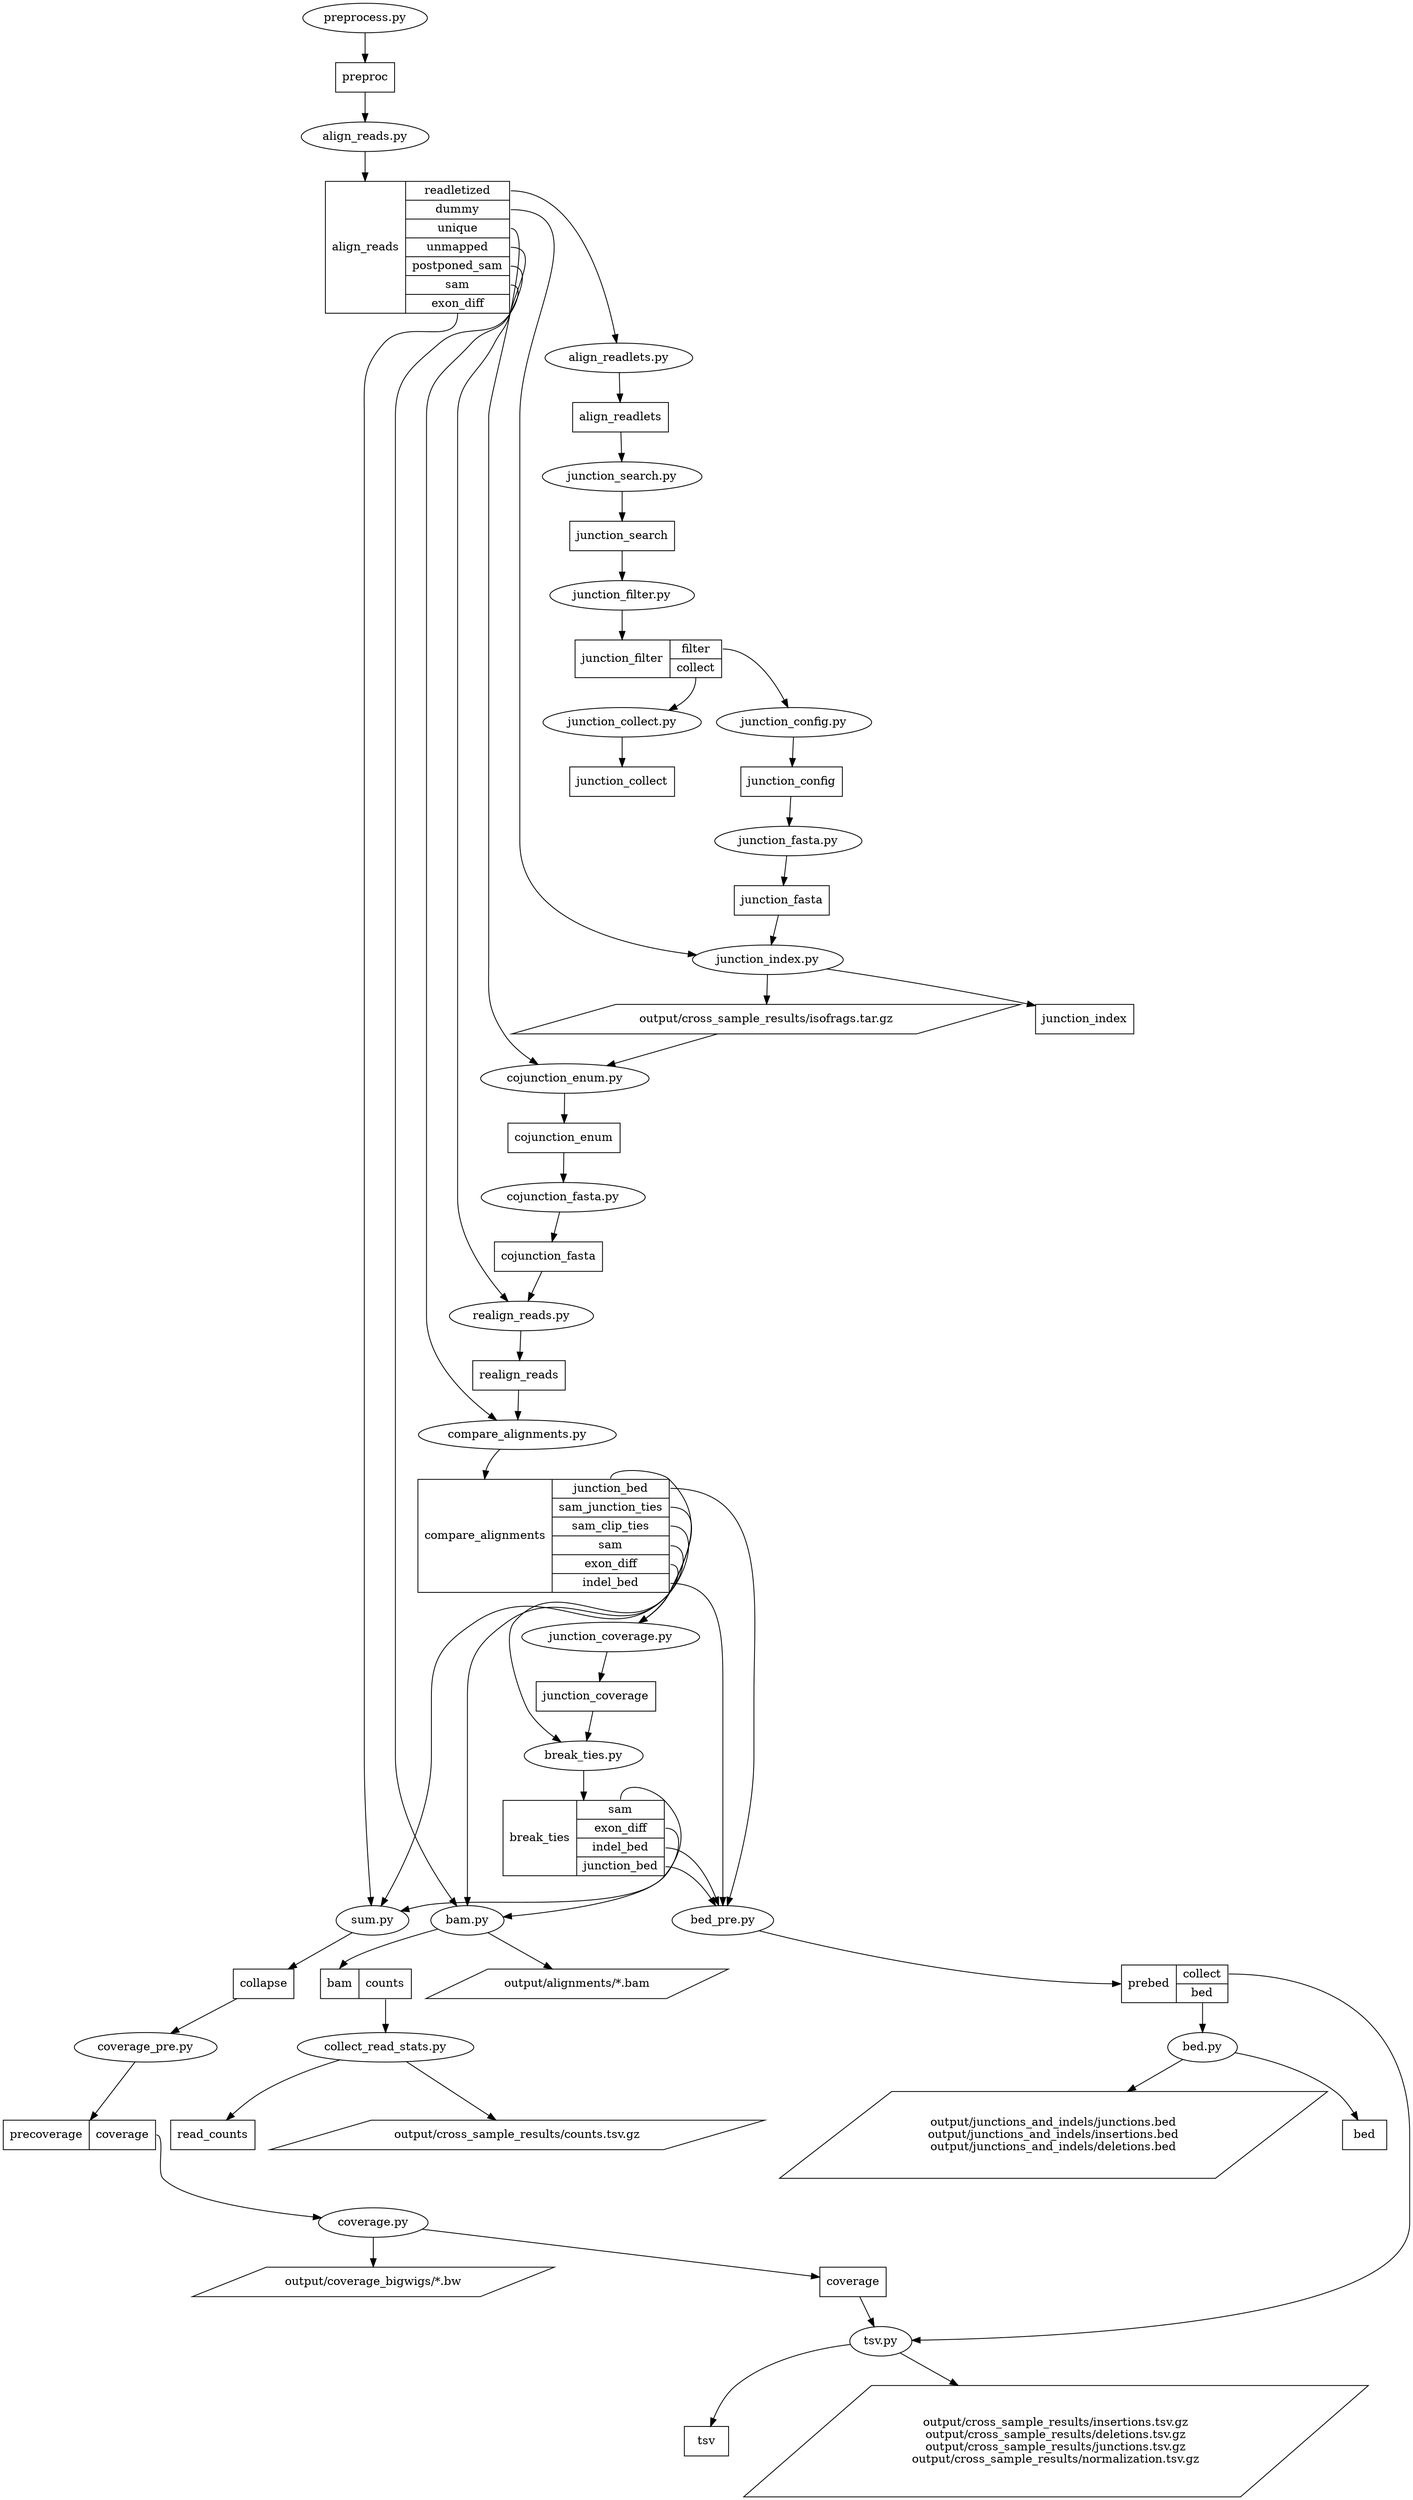 digraph {
	"preprocess.py" -> preproc;
	"preprocess.py" [shape=oval];
	preproc [shape=record];
	preproc -> "align_reads.py"

	"align_reads.py" -> align_reads:f0
	"align_reads.py" [shape=oval];
	align_reads [shape=record, label="<f0>align_reads | {<f1>readletized| <f2>dummy |<f3>unique |<f4>unmapped |<f5>postponed_sam |<f6>sam |<f7>exon_diff}"];
	align_reads:f1 -> "align_readlets.py"
	align_reads:f2 -> "junction_index.py"
	align_reads:f3 -> "cojunction_enum.py"
	align_reads:f4 -> "realign_reads.py";
	align_reads:f5 -> "compare_alignments.py";
	align_reads:f6 -> "bam.py";
	align_reads:f7 -> "sum.py";

	"align_readlets.py" [shape=oval];
	"align_readlets.py" -> align_readlets
	align_readlets [shape=record, label="align_readlets"];
	align_readlets -> "junction_search.py"

	"junction_search.py" [shape=oval];
	"junction_search.py" -> junction_search;
	junction_search [shape=record, label="junction_search"];
	junction_search -> "junction_filter.py"

	"junction_filter.py" [shape=oval];
	"junction_filter.py" -> junction_filter:f0;
	junction_filter [shape=record, label="<f0>junction_filter | {<f1>filter |<f2>collect}"];
	junction_filter:f1 -> "junction_config.py"
	junction_filter:f2 -> "junction_collect.py"

	"junction_collect.py" [shape=oval];
	"junction_collect.py" -> junction_collect
	junction_collect [shape=record, label="junction_collect"];

	"junction_config.py" [shape=oval];
	"junction_config.py" -> junction_config
	junction_config [shape=record, label="junction_config"];
	junction_config -> "junction_fasta.py"

	"junction_fasta.py" [shape=oval];
	"junction_fasta.py" -> junction_fasta
	junction_fasta [shape=record, label="junction_fasta"];
	junction_fasta -> "junction_index.py"

	"junction_index.py" [shape=oval];
	"junction_index.py" -> junction_index;
	junction_index [shape=record, label="junction_index"];
	"junction_index.py" -> junction_isofrags
	junction_isofrags [shape=parallelogram, label="output/cross_sample_results/isofrags.tar.gz"];
	junction_isofrags -> "cojunction_enum.py"

	"cojunction_enum.py" [shape=oval];
	"cojunction_enum.py" -> cojunction_enum;
	cojunction_enum [shape=record, label="cojunction_enum"];
	cojunction_enum -> "cojunction_fasta.py"

	"cojunction_fasta.py" [shape=oval];
	"cojunction_fasta.py" -> cojunction_fasta;
	cojunction_fasta [shape=record, label="cojunction_fasta"];
	cojunction_fasta -> "realign_reads.py";

	"realign_reads.py" [shape=oval];
	"realign_reads.py" -> realign_reads;
	realign_reads [shape=record, label="realign_reads"];
	realign_reads -> "compare_alignments.py";

	"compare_alignments.py" [shape=oval];
	"compare_alignments.py" -> compare_alignments:f0;
	compare_alignments [shape=record, label="<f0>compare_alignments | {<f1>junction_bed| <f2>sam_junction_ties |<f3>sam_clip_ties |<f4>sam |<f5>exon_diff |<f6>indel_bed}"];
	compare_alignments:f1 -> "junction_coverage.py";
	compare_alignments:f1 -> "bed_pre.py";
	compare_alignments:f2 -> "junction_coverage.py";
	compare_alignments:f3 -> "break_ties.py";
	compare_alignments:f4 -> "bam.py";
	compare_alignments:f5 -> "sum.py";
	compare_alignments:f6 -> "bed_pre.py";

	"junction_coverage.py" [shape=oval];
	"junction_coverage.py" -> junction_coverage
	junction_coverage [shape=record, label="junction_coverage"];
	junction_coverage -> "break_ties.py";

	"break_ties.py" [shape=oval];
	"break_ties.py" -> break_ties;
	break_ties [shape=record, label="<f0>break_ties | {<f1>sam |<f2>exon_diff |<f3>indel_bed |<f4>junction_bed}"];
	break_ties:f1 -> "bam.py";
	break_ties:f2 -> "sum.py";
	break_ties:f3 -> "bed_pre.py";
	break_ties:f4 -> "bed_pre.py";

	"bam.py" [shape=oval];
	"bam.py" -> bam:f0;
	bam [shape=record, label="<f0>bam | {<f1>counts}"];
	bam:f1 -> "collect_read_stats.py";
	"bam.py" -> "bams";
	bams [shape=parallelogram, label="output/alignments/*.bam"];

	"collect_read_stats.py" [shape=oval];
	"collect_read_stats.py" -> read_counts;
	read_counts [shape=record, label="read_counts"];
	"collect_read_stats.py" -> counts
	counts [shape=parallelogram, label="output/cross_sample_results/counts.tsv.gz"];

	"sum.py" [shape=oval];
	"sum.py" -> collapse;
	collapse [shape=record, label="collapse"];
	collapse -> "coverage_pre.py";

	"coverage_pre.py" [shape=oval];
	"coverage_pre.py" -> precoverage;
	precoverage [shape=record, label="<f0>precoverage | {<f1>coverage}"];
	precoverage:f1 -> "coverage.py";

	"coverage.py" [shape=oval];
	"coverage.py" -> coverage;
	coverage [shape=record, label="coverage"];
	coverage -> "tsv.py";
	"coverage.py" -> bigwigs
	bigwigs [shape=parallelogram, label="output/coverage_bigwigs/*.bw"];

	"bed_pre.py" [shape=oval];
	"bed_pre.py" -> prebed:f0
	prebed [shape=record, label="<f0>prebed | {<f1>collect |<f2>bed}"];
	prebed:f1 -> "tsv.py"
	prebed:f2 -> "bed.py"

	"tsv.py" [shape=oval];
	"tsv.py" -> tsv;
	tsv [shape=record, label="tsv"];
	"tsv.py" -> insertions;
	insertions [shape=parallelogram, label="output/cross_sample_results/insertions.tsv.gz\noutput/cross_sample_results/deletions.tsv.gz\noutput/cross_sample_results/junctions.tsv.gz\noutput/cross_sample_results/normalization.tsv.gz"];

	"bed.py" [shape=oval];
	"bed.py" -> bed;
	bed [shape=record, label="bed"];
	"bed.py" -> beds
	beds [shape=parallelogram, label="output/junctions_and_indels/junctions.bed\noutput/junctions_and_indels/insertions.bed\noutput/junctions_and_indels/deletions.bed"];
}
